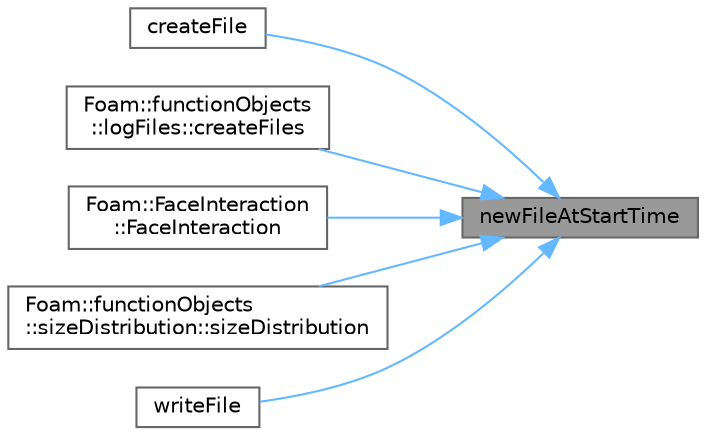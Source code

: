 digraph "newFileAtStartTime"
{
 // LATEX_PDF_SIZE
  bgcolor="transparent";
  edge [fontname=Helvetica,fontsize=10,labelfontname=Helvetica,labelfontsize=10];
  node [fontname=Helvetica,fontsize=10,shape=box,height=0.2,width=0.4];
  rankdir="RL";
  Node1 [id="Node000001",label="newFileAtStartTime",height=0.2,width=0.4,color="gray40", fillcolor="grey60", style="filled", fontcolor="black",tooltip=" "];
  Node1 -> Node2 [id="edge1_Node000001_Node000002",dir="back",color="steelblue1",style="solid",tooltip=" "];
  Node2 [id="Node000002",label="createFile",height=0.2,width=0.4,color="grey40", fillcolor="white", style="filled",URL="$classFoam_1_1functionObjects_1_1writeFile.html#aaeebafd9854e3ef9d81b5821369e3371",tooltip=" "];
  Node1 -> Node3 [id="edge2_Node000001_Node000003",dir="back",color="steelblue1",style="solid",tooltip=" "];
  Node3 [id="Node000003",label="Foam::functionObjects\l::logFiles::createFiles",height=0.2,width=0.4,color="grey40", fillcolor="white", style="filled",URL="$classFoam_1_1functionObjects_1_1logFiles.html#a2d6c3afdb1f10dce6be9079532be0091",tooltip=" "];
  Node1 -> Node4 [id="edge3_Node000001_Node000004",dir="back",color="steelblue1",style="solid",tooltip=" "];
  Node4 [id="Node000004",label="Foam::FaceInteraction\l::FaceInteraction",height=0.2,width=0.4,color="grey40", fillcolor="white", style="filled",URL="$classFoam_1_1FaceInteraction.html#a4206256f714bf4b175d0acfc07c169d5",tooltip=" "];
  Node1 -> Node5 [id="edge4_Node000001_Node000005",dir="back",color="steelblue1",style="solid",tooltip=" "];
  Node5 [id="Node000005",label="Foam::functionObjects\l::sizeDistribution::sizeDistribution",height=0.2,width=0.4,color="grey40", fillcolor="white", style="filled",URL="$classFoam_1_1functionObjects_1_1sizeDistribution.html#acf989b55cc887a892ad986d54625c7e0",tooltip=" "];
  Node1 -> Node6 [id="edge5_Node000001_Node000006",dir="back",color="steelblue1",style="solid",tooltip=" "];
  Node6 [id="Node000006",label="writeFile",height=0.2,width=0.4,color="grey40", fillcolor="white", style="filled",URL="$classFoam_1_1functionObjects_1_1writeFile.html#aa344cf6bb27440ce1bf15b469484bed0",tooltip=" "];
}
